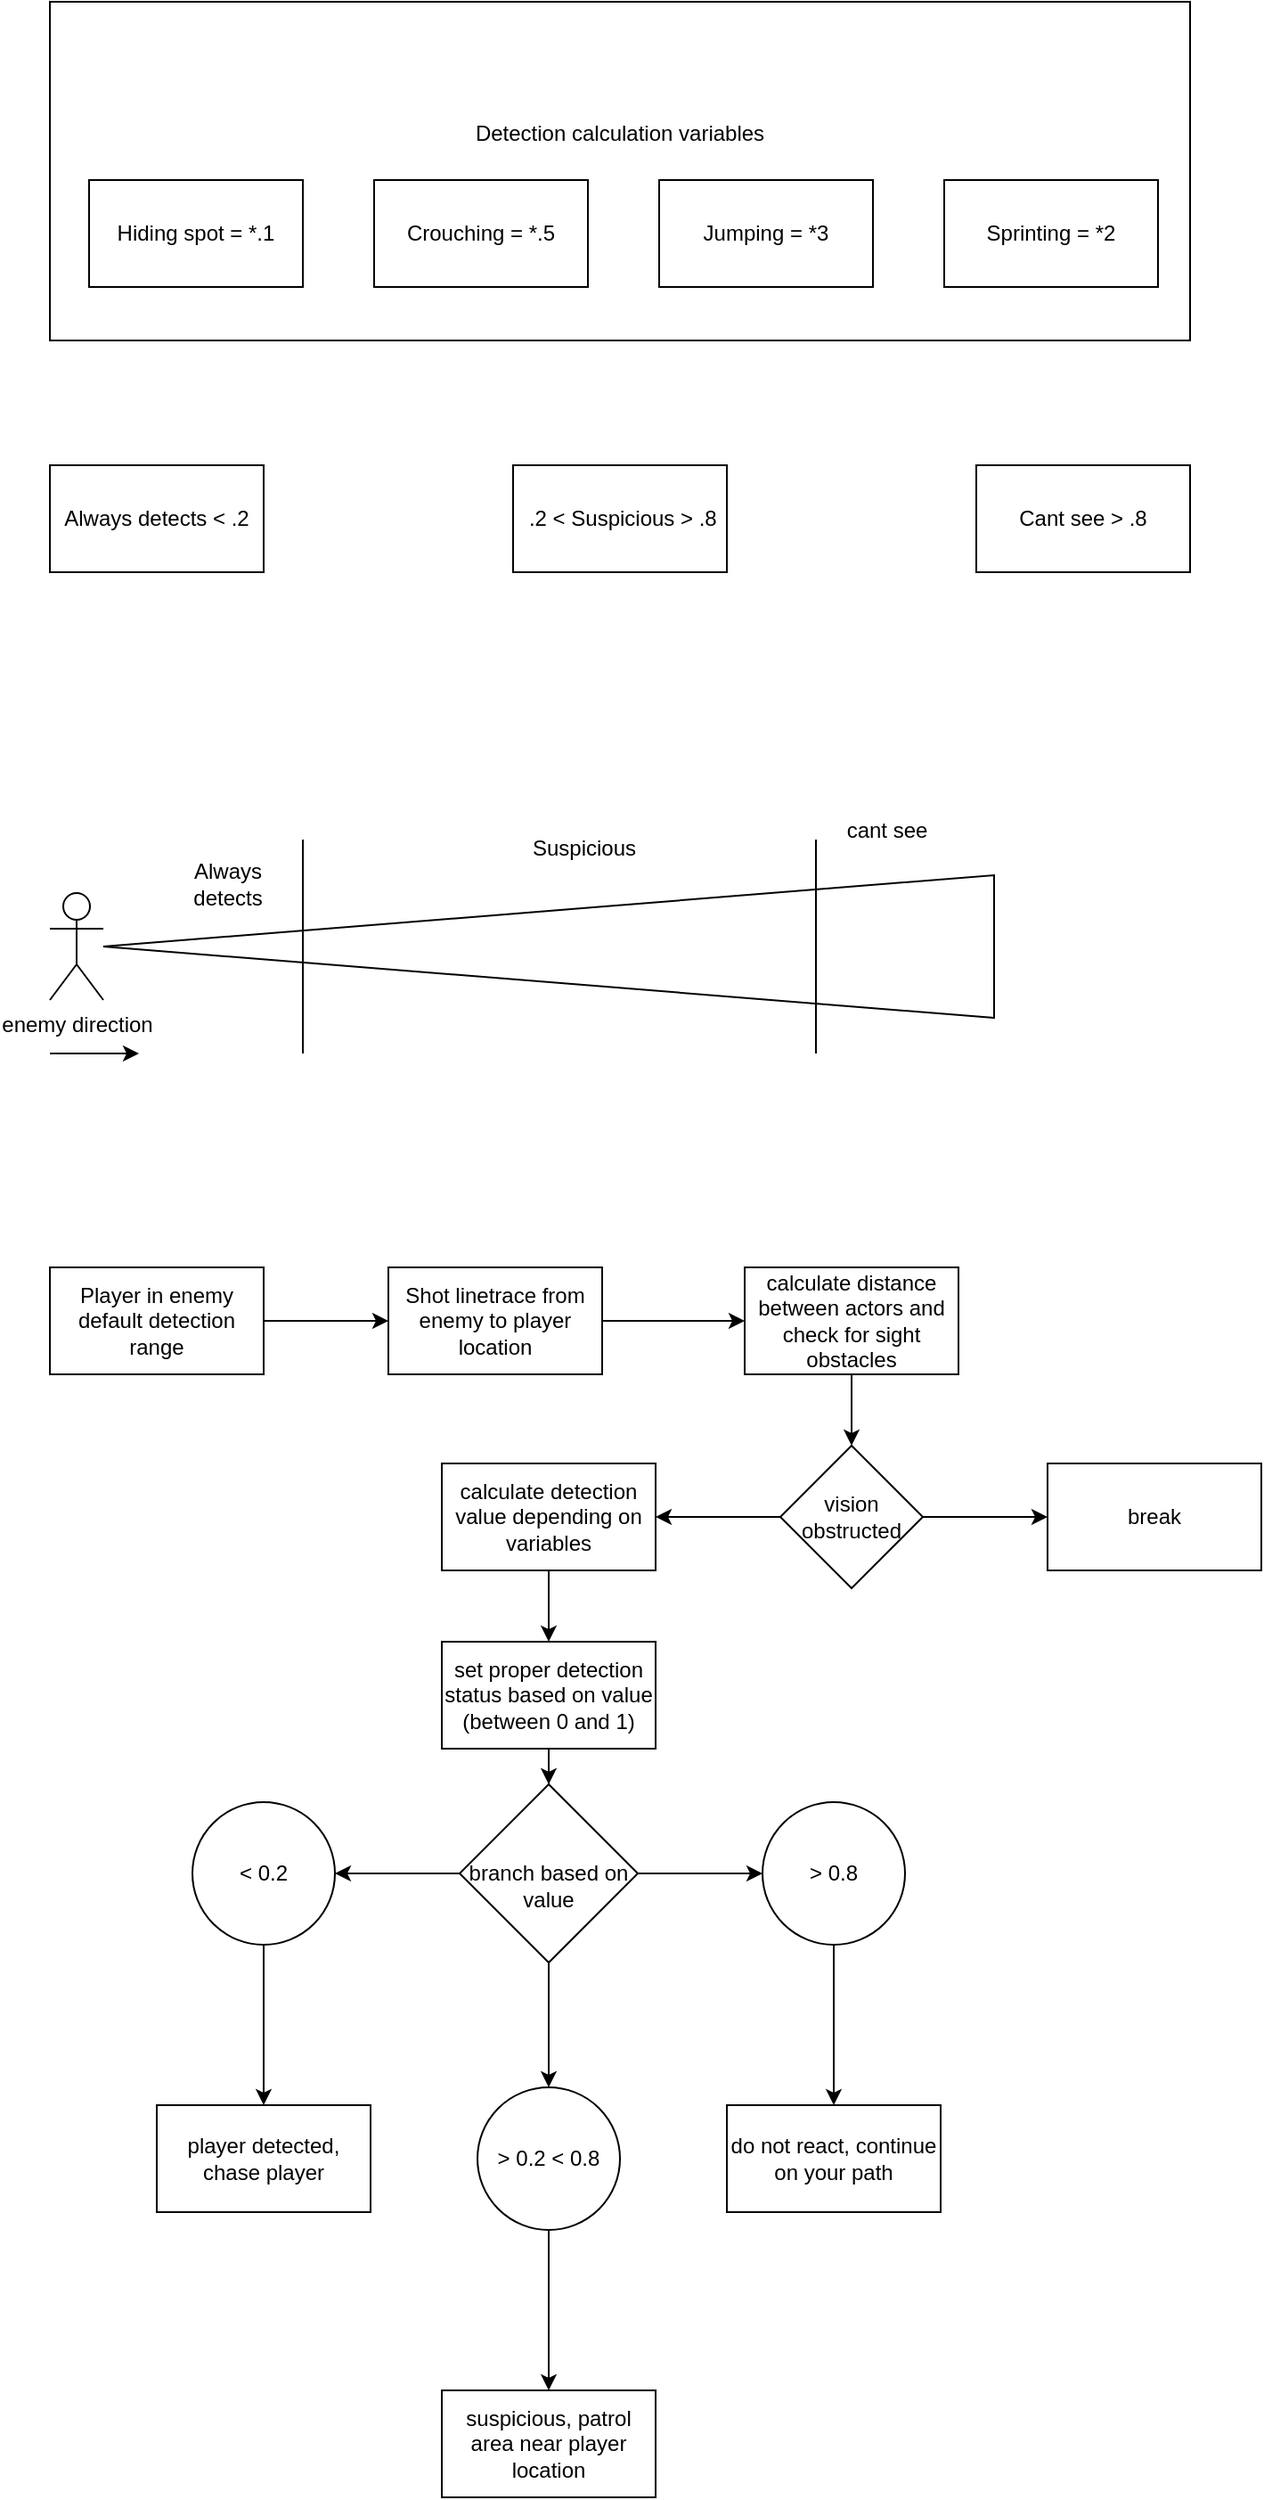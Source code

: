 <mxfile version="24.2.5" type="device">
  <diagram name="Strona-1" id="pICRSf1938ns4i8ODe-A">
    <mxGraphModel dx="1434" dy="844" grid="1" gridSize="10" guides="1" tooltips="1" connect="1" arrows="1" fold="1" page="1" pageScale="1" pageWidth="827" pageHeight="1169" math="0" shadow="0">
      <root>
        <mxCell id="0" />
        <mxCell id="1" parent="0" />
        <mxCell id="DuWhzKFVFB_wm8QPJAQx-17" value="Detection calculation variables&lt;br&gt;&lt;br&gt;&lt;br&gt;&lt;div&gt;&lt;br/&gt;&lt;/div&gt;" style="whiteSpace=wrap;html=1;" vertex="1" parent="1">
          <mxGeometry x="100" y="20" width="640" height="190" as="geometry" />
        </mxCell>
        <mxCell id="DuWhzKFVFB_wm8QPJAQx-3" value="enemy direction&lt;div&gt;&lt;br&gt;&lt;/div&gt;" style="shape=umlActor;verticalLabelPosition=bottom;verticalAlign=top;html=1;outlineConnect=0;" vertex="1" parent="1">
          <mxGeometry x="100" y="520" width="30" height="60" as="geometry" />
        </mxCell>
        <mxCell id="DuWhzKFVFB_wm8QPJAQx-4" value="" style="triangle;whiteSpace=wrap;html=1;direction=west;" vertex="1" parent="1">
          <mxGeometry x="130" y="510" width="500" height="80" as="geometry" />
        </mxCell>
        <mxCell id="DuWhzKFVFB_wm8QPJAQx-6" value="" style="endArrow=none;html=1;rounded=0;" edge="1" parent="1">
          <mxGeometry width="50" height="50" relative="1" as="geometry">
            <mxPoint x="242" y="610" as="sourcePoint" />
            <mxPoint x="242" y="490" as="targetPoint" />
          </mxGeometry>
        </mxCell>
        <mxCell id="DuWhzKFVFB_wm8QPJAQx-7" value="" style="endArrow=classic;html=1;rounded=0;" edge="1" parent="1">
          <mxGeometry width="50" height="50" relative="1" as="geometry">
            <mxPoint x="100" y="610" as="sourcePoint" />
            <mxPoint x="150" y="610" as="targetPoint" />
          </mxGeometry>
        </mxCell>
        <mxCell id="DuWhzKFVFB_wm8QPJAQx-9" value="" style="endArrow=none;html=1;rounded=0;" edge="1" parent="1">
          <mxGeometry width="50" height="50" relative="1" as="geometry">
            <mxPoint x="530" y="610" as="sourcePoint" />
            <mxPoint x="530" y="490" as="targetPoint" />
          </mxGeometry>
        </mxCell>
        <mxCell id="DuWhzKFVFB_wm8QPJAQx-10" value="A&lt;span style=&quot;background-color: initial;&quot;&gt;lways detects&lt;/span&gt;" style="text;strokeColor=none;align=center;fillColor=none;html=1;verticalAlign=middle;whiteSpace=wrap;rounded=0;" vertex="1" parent="1">
          <mxGeometry x="170" y="500" width="60" height="30" as="geometry" />
        </mxCell>
        <mxCell id="DuWhzKFVFB_wm8QPJAQx-11" value="Suspicious" style="text;strokeColor=none;align=center;fillColor=none;html=1;verticalAlign=middle;whiteSpace=wrap;rounded=0;" vertex="1" parent="1">
          <mxGeometry x="370" y="480" width="60" height="30" as="geometry" />
        </mxCell>
        <mxCell id="DuWhzKFVFB_wm8QPJAQx-12" value="cant see" style="text;strokeColor=none;align=center;fillColor=none;html=1;verticalAlign=middle;whiteSpace=wrap;rounded=0;" vertex="1" parent="1">
          <mxGeometry x="540" y="470" width="60" height="30" as="geometry" />
        </mxCell>
        <mxCell id="DuWhzKFVFB_wm8QPJAQx-13" value="Hiding spot = *.1" style="whiteSpace=wrap;html=1;" vertex="1" parent="1">
          <mxGeometry x="122" y="120" width="120" height="60" as="geometry" />
        </mxCell>
        <mxCell id="DuWhzKFVFB_wm8QPJAQx-14" value="Crouching = *.5" style="whiteSpace=wrap;html=1;" vertex="1" parent="1">
          <mxGeometry x="282" y="120" width="120" height="60" as="geometry" />
        </mxCell>
        <mxCell id="DuWhzKFVFB_wm8QPJAQx-15" value="Jumping = *3" style="whiteSpace=wrap;html=1;" vertex="1" parent="1">
          <mxGeometry x="442" y="120" width="120" height="60" as="geometry" />
        </mxCell>
        <mxCell id="DuWhzKFVFB_wm8QPJAQx-16" value="Sprinting = *2" style="whiteSpace=wrap;html=1;" vertex="1" parent="1">
          <mxGeometry x="602" y="120" width="120" height="60" as="geometry" />
        </mxCell>
        <mxCell id="DuWhzKFVFB_wm8QPJAQx-18" value="Always detects &amp;lt; .2" style="whiteSpace=wrap;html=1;" vertex="1" parent="1">
          <mxGeometry x="100" y="280" width="120" height="60" as="geometry" />
        </mxCell>
        <mxCell id="DuWhzKFVFB_wm8QPJAQx-19" value="&amp;nbsp;.2 &amp;lt; Suspicious &amp;gt; .8" style="whiteSpace=wrap;html=1;" vertex="1" parent="1">
          <mxGeometry x="360" y="280" width="120" height="60" as="geometry" />
        </mxCell>
        <mxCell id="DuWhzKFVFB_wm8QPJAQx-20" value="Cant see &amp;gt; .8" style="whiteSpace=wrap;html=1;" vertex="1" parent="1">
          <mxGeometry x="620" y="280" width="120" height="60" as="geometry" />
        </mxCell>
        <mxCell id="DuWhzKFVFB_wm8QPJAQx-24" style="edgeStyle=orthogonalEdgeStyle;rounded=0;orthogonalLoop=1;jettySize=auto;html=1;entryX=0;entryY=0.5;entryDx=0;entryDy=0;" edge="1" parent="1" source="DuWhzKFVFB_wm8QPJAQx-21" target="DuWhzKFVFB_wm8QPJAQx-23">
          <mxGeometry relative="1" as="geometry" />
        </mxCell>
        <mxCell id="DuWhzKFVFB_wm8QPJAQx-21" value="Player in enemy default detection range" style="whiteSpace=wrap;html=1;" vertex="1" parent="1">
          <mxGeometry x="100" y="730" width="120" height="60" as="geometry" />
        </mxCell>
        <mxCell id="DuWhzKFVFB_wm8QPJAQx-26" style="edgeStyle=orthogonalEdgeStyle;rounded=0;orthogonalLoop=1;jettySize=auto;html=1;entryX=0;entryY=0.5;entryDx=0;entryDy=0;" edge="1" parent="1" source="DuWhzKFVFB_wm8QPJAQx-23" target="DuWhzKFVFB_wm8QPJAQx-25">
          <mxGeometry relative="1" as="geometry" />
        </mxCell>
        <mxCell id="DuWhzKFVFB_wm8QPJAQx-23" value="Shot linetrace from enemy to player location" style="whiteSpace=wrap;html=1;" vertex="1" parent="1">
          <mxGeometry x="290" y="730" width="120" height="60" as="geometry" />
        </mxCell>
        <mxCell id="DuWhzKFVFB_wm8QPJAQx-29" style="edgeStyle=orthogonalEdgeStyle;rounded=0;orthogonalLoop=1;jettySize=auto;html=1;entryX=0.5;entryY=0;entryDx=0;entryDy=0;" edge="1" parent="1" source="DuWhzKFVFB_wm8QPJAQx-25" target="DuWhzKFVFB_wm8QPJAQx-27">
          <mxGeometry relative="1" as="geometry" />
        </mxCell>
        <mxCell id="DuWhzKFVFB_wm8QPJAQx-25" value="calculate distance between actors and check for sight obstacles" style="whiteSpace=wrap;html=1;" vertex="1" parent="1">
          <mxGeometry x="490" y="730" width="120" height="60" as="geometry" />
        </mxCell>
        <mxCell id="DuWhzKFVFB_wm8QPJAQx-30" style="edgeStyle=orthogonalEdgeStyle;rounded=0;orthogonalLoop=1;jettySize=auto;html=1;entryX=0;entryY=0.5;entryDx=0;entryDy=0;" edge="1" parent="1" source="DuWhzKFVFB_wm8QPJAQx-27" target="DuWhzKFVFB_wm8QPJAQx-28">
          <mxGeometry relative="1" as="geometry" />
        </mxCell>
        <mxCell id="DuWhzKFVFB_wm8QPJAQx-32" style="edgeStyle=orthogonalEdgeStyle;rounded=0;orthogonalLoop=1;jettySize=auto;html=1;entryX=1;entryY=0.5;entryDx=0;entryDy=0;" edge="1" parent="1" source="DuWhzKFVFB_wm8QPJAQx-27" target="DuWhzKFVFB_wm8QPJAQx-31">
          <mxGeometry relative="1" as="geometry" />
        </mxCell>
        <mxCell id="DuWhzKFVFB_wm8QPJAQx-27" value="vision obstructed" style="rhombus;whiteSpace=wrap;html=1;" vertex="1" parent="1">
          <mxGeometry x="510" y="830" width="80" height="80" as="geometry" />
        </mxCell>
        <mxCell id="DuWhzKFVFB_wm8QPJAQx-28" value="break" style="whiteSpace=wrap;html=1;" vertex="1" parent="1">
          <mxGeometry x="660" y="840" width="120" height="60" as="geometry" />
        </mxCell>
        <mxCell id="DuWhzKFVFB_wm8QPJAQx-34" style="edgeStyle=orthogonalEdgeStyle;rounded=0;orthogonalLoop=1;jettySize=auto;html=1;entryX=0.5;entryY=0;entryDx=0;entryDy=0;" edge="1" parent="1" source="DuWhzKFVFB_wm8QPJAQx-31" target="DuWhzKFVFB_wm8QPJAQx-33">
          <mxGeometry relative="1" as="geometry" />
        </mxCell>
        <mxCell id="DuWhzKFVFB_wm8QPJAQx-31" value="calculate detection value depending on variables" style="whiteSpace=wrap;html=1;" vertex="1" parent="1">
          <mxGeometry x="320" y="840" width="120" height="60" as="geometry" />
        </mxCell>
        <mxCell id="DuWhzKFVFB_wm8QPJAQx-38" value="" style="edgeStyle=orthogonalEdgeStyle;rounded=0;orthogonalLoop=1;jettySize=auto;html=1;" edge="1" parent="1" source="DuWhzKFVFB_wm8QPJAQx-33" target="DuWhzKFVFB_wm8QPJAQx-37">
          <mxGeometry relative="1" as="geometry" />
        </mxCell>
        <mxCell id="DuWhzKFVFB_wm8QPJAQx-33" value="set proper detection status based on value&lt;br&gt;(between 0 and 1)" style="whiteSpace=wrap;html=1;" vertex="1" parent="1">
          <mxGeometry x="320" y="940" width="120" height="60" as="geometry" />
        </mxCell>
        <mxCell id="DuWhzKFVFB_wm8QPJAQx-42" value="" style="edgeStyle=orthogonalEdgeStyle;rounded=0;orthogonalLoop=1;jettySize=auto;html=1;" edge="1" parent="1" source="DuWhzKFVFB_wm8QPJAQx-37" target="DuWhzKFVFB_wm8QPJAQx-41">
          <mxGeometry relative="1" as="geometry" />
        </mxCell>
        <mxCell id="DuWhzKFVFB_wm8QPJAQx-44" value="" style="edgeStyle=orthogonalEdgeStyle;rounded=0;orthogonalLoop=1;jettySize=auto;html=1;" edge="1" parent="1" source="DuWhzKFVFB_wm8QPJAQx-37" target="DuWhzKFVFB_wm8QPJAQx-43">
          <mxGeometry relative="1" as="geometry" />
        </mxCell>
        <mxCell id="DuWhzKFVFB_wm8QPJAQx-46" value="" style="edgeStyle=orthogonalEdgeStyle;rounded=0;orthogonalLoop=1;jettySize=auto;html=1;" edge="1" parent="1" source="DuWhzKFVFB_wm8QPJAQx-37" target="DuWhzKFVFB_wm8QPJAQx-45">
          <mxGeometry relative="1" as="geometry" />
        </mxCell>
        <mxCell id="DuWhzKFVFB_wm8QPJAQx-37" value="&lt;br&gt;branch based on value" style="rhombus;whiteSpace=wrap;html=1;" vertex="1" parent="1">
          <mxGeometry x="330" y="1020" width="100" height="100" as="geometry" />
        </mxCell>
        <mxCell id="DuWhzKFVFB_wm8QPJAQx-48" value="" style="edgeStyle=orthogonalEdgeStyle;rounded=0;orthogonalLoop=1;jettySize=auto;html=1;" edge="1" parent="1" source="DuWhzKFVFB_wm8QPJAQx-41" target="DuWhzKFVFB_wm8QPJAQx-47">
          <mxGeometry relative="1" as="geometry" />
        </mxCell>
        <mxCell id="DuWhzKFVFB_wm8QPJAQx-41" value="&amp;lt; 0.2" style="ellipse;whiteSpace=wrap;html=1;" vertex="1" parent="1">
          <mxGeometry x="180" y="1030" width="80" height="80" as="geometry" />
        </mxCell>
        <mxCell id="DuWhzKFVFB_wm8QPJAQx-50" value="" style="edgeStyle=orthogonalEdgeStyle;rounded=0;orthogonalLoop=1;jettySize=auto;html=1;" edge="1" parent="1" source="DuWhzKFVFB_wm8QPJAQx-43" target="DuWhzKFVFB_wm8QPJAQx-49">
          <mxGeometry relative="1" as="geometry" />
        </mxCell>
        <mxCell id="DuWhzKFVFB_wm8QPJAQx-43" value="&amp;gt; 0.2 &amp;lt; 0.8" style="ellipse;whiteSpace=wrap;html=1;" vertex="1" parent="1">
          <mxGeometry x="340" y="1190" width="80" height="80" as="geometry" />
        </mxCell>
        <mxCell id="DuWhzKFVFB_wm8QPJAQx-52" value="" style="edgeStyle=orthogonalEdgeStyle;rounded=0;orthogonalLoop=1;jettySize=auto;html=1;" edge="1" parent="1" source="DuWhzKFVFB_wm8QPJAQx-45" target="DuWhzKFVFB_wm8QPJAQx-51">
          <mxGeometry relative="1" as="geometry" />
        </mxCell>
        <mxCell id="DuWhzKFVFB_wm8QPJAQx-45" value="&amp;gt; 0.8" style="ellipse;whiteSpace=wrap;html=1;" vertex="1" parent="1">
          <mxGeometry x="500" y="1030" width="80" height="80" as="geometry" />
        </mxCell>
        <mxCell id="DuWhzKFVFB_wm8QPJAQx-47" value="player detected, chase player" style="whiteSpace=wrap;html=1;" vertex="1" parent="1">
          <mxGeometry x="160" y="1200" width="120" height="60" as="geometry" />
        </mxCell>
        <mxCell id="DuWhzKFVFB_wm8QPJAQx-49" value="suspicious, patrol area near player location" style="whiteSpace=wrap;html=1;" vertex="1" parent="1">
          <mxGeometry x="320" y="1360" width="120" height="60" as="geometry" />
        </mxCell>
        <mxCell id="DuWhzKFVFB_wm8QPJAQx-51" value="do not react, continue on your path" style="whiteSpace=wrap;html=1;" vertex="1" parent="1">
          <mxGeometry x="480" y="1200" width="120" height="60" as="geometry" />
        </mxCell>
      </root>
    </mxGraphModel>
  </diagram>
</mxfile>
